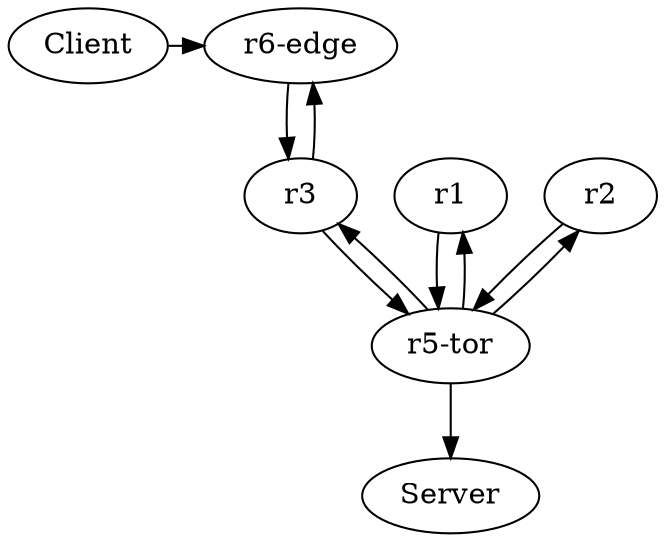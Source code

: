 digraph My_Network {
{rank=same Client "r6-edge"}
{rank=same r1 r2 r3}

		Client -> "r6-edge"
		"r5-tor" -> Server
		r1 -> "r5-tor"
		"r5-tor" -> r2
		"r5-tor" -> r3
		"r5-tor" -> r1
		r2 -> "r5-tor"
		r3 -> "r5-tor"
		r3 -> "r6-edge"
		"r6-edge" -> r3
}